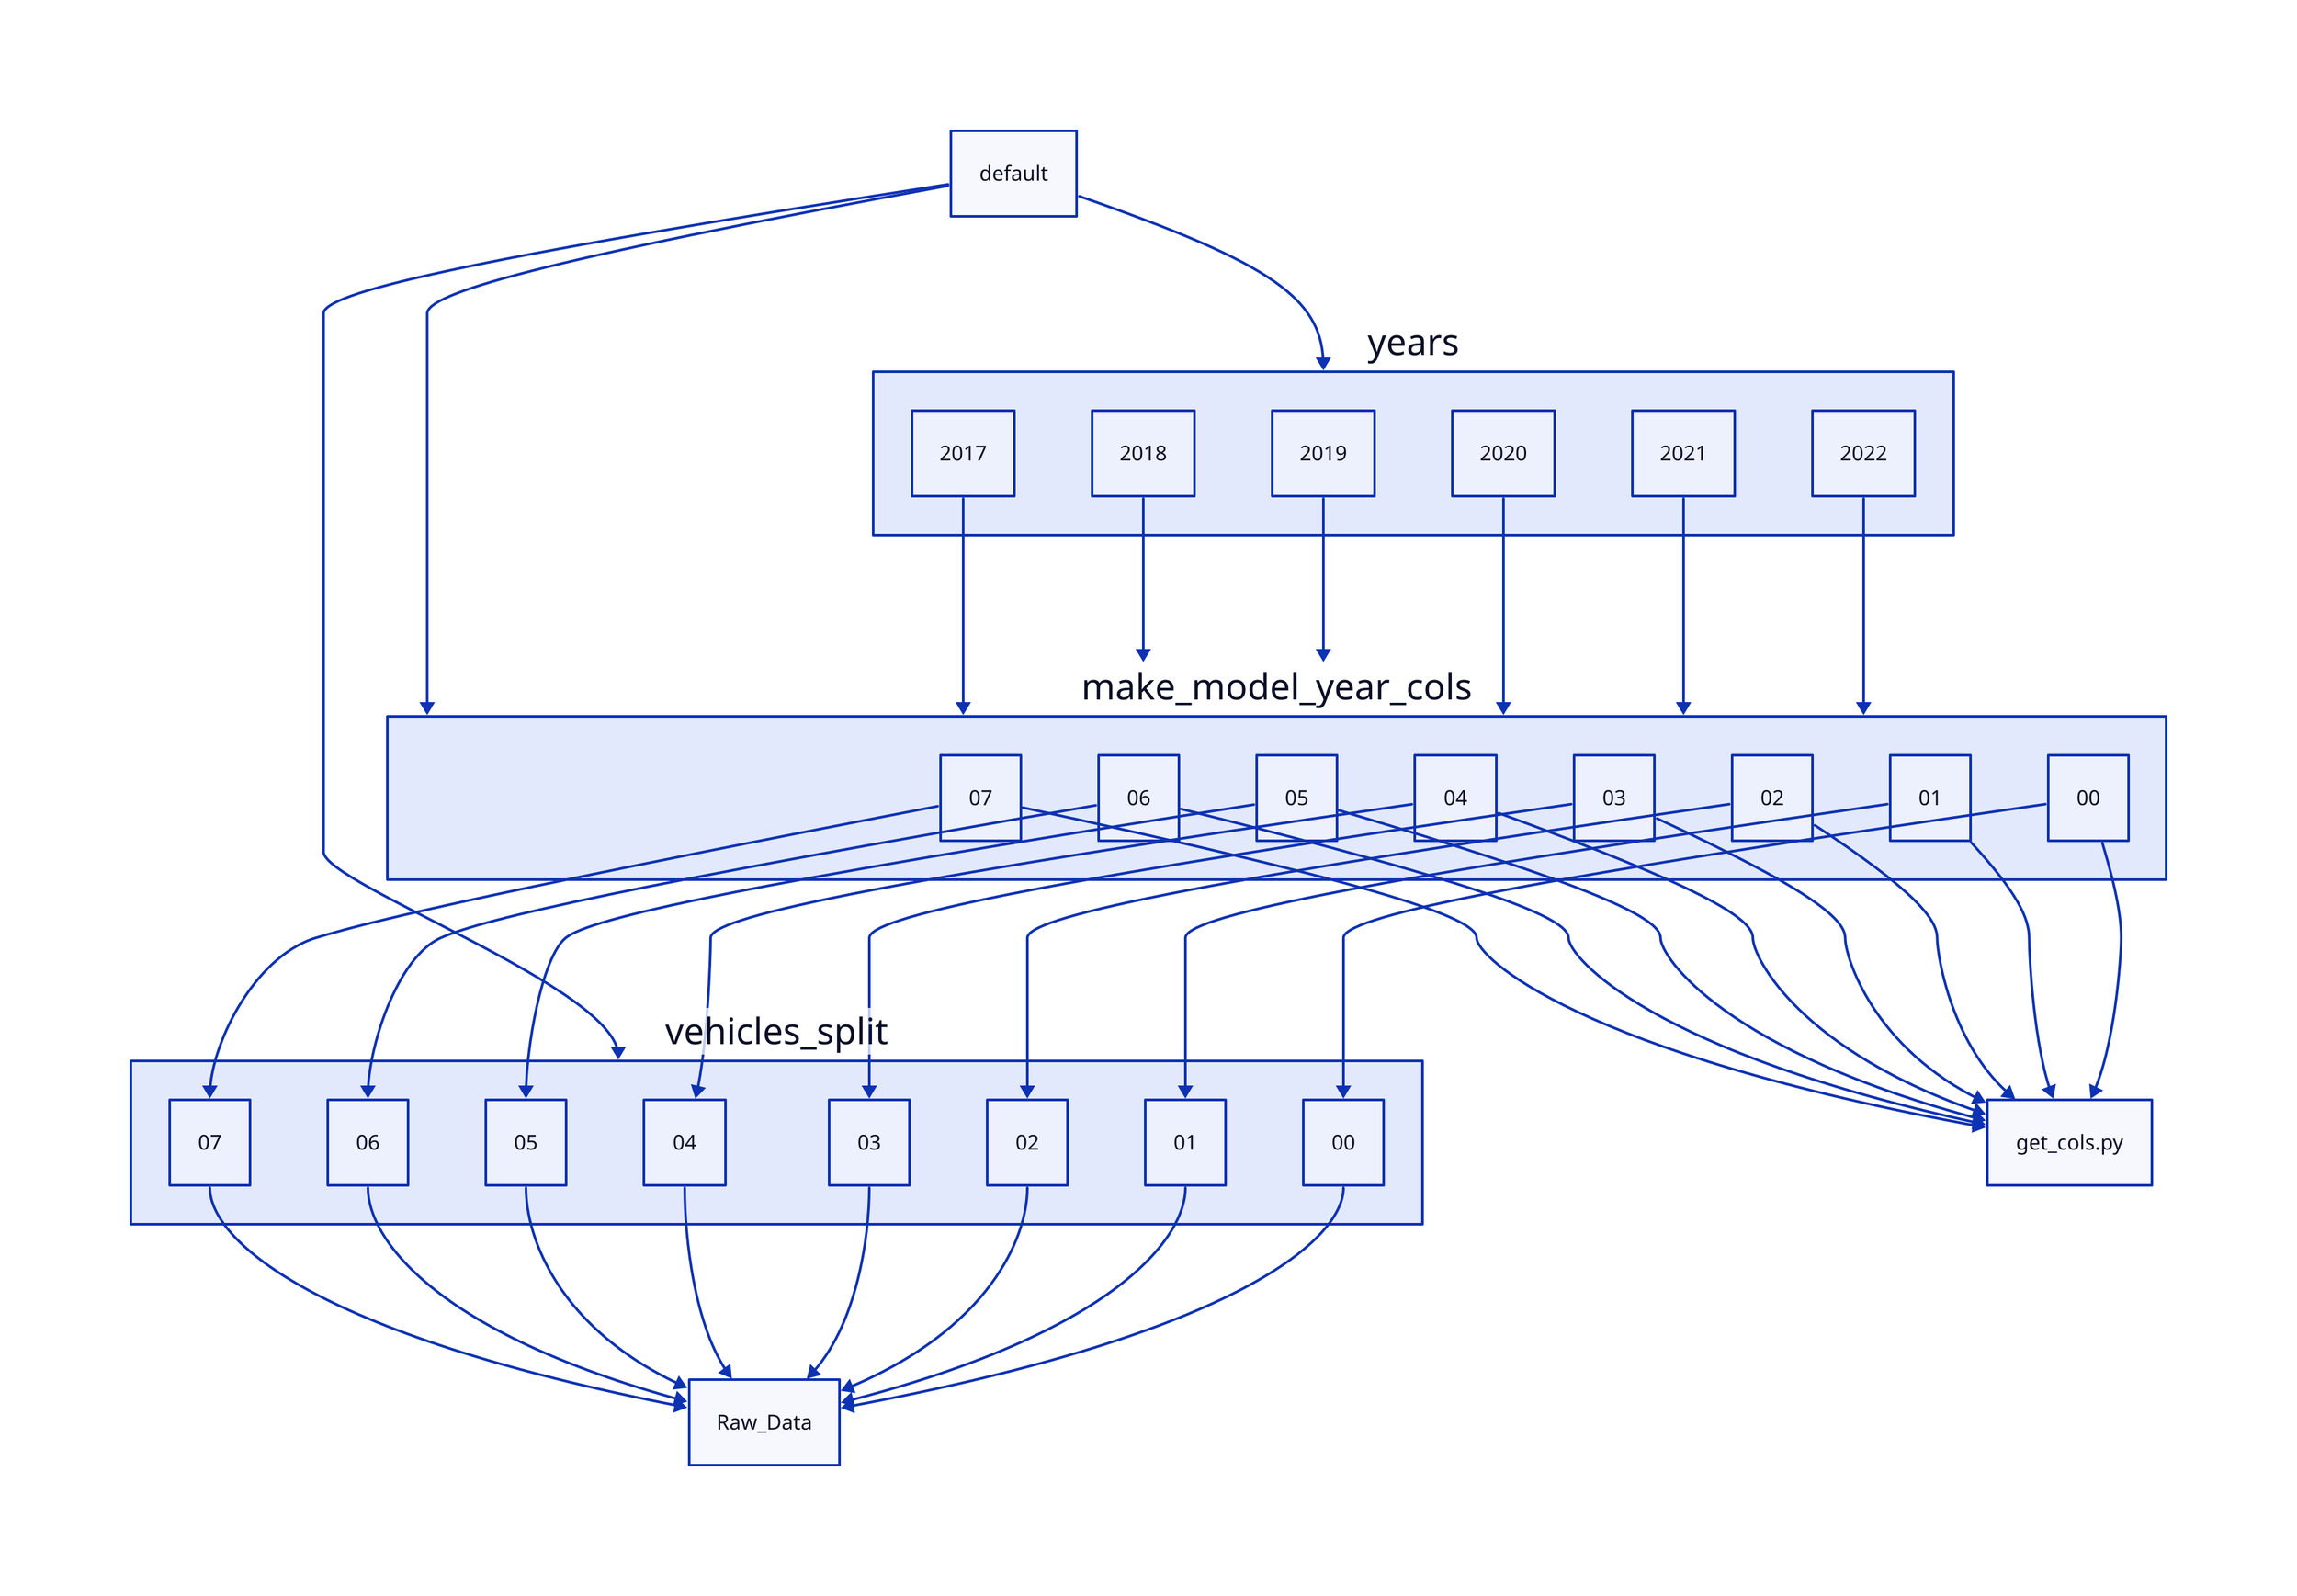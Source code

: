 vehicles_split.00 -> Raw_Data
vehicles_split.01 -> Raw_Data
vehicles_split.02 -> Raw_Data
vehicles_split.03 -> Raw_Data
vehicles_split.04 -> Raw_Data
vehicles_split.05 -> Raw_Data
vehicles_split.06 -> Raw_Data
vehicles_split.07 -> Raw_Data

make_model_year_cols.00 -> vehicles_split.00
make_model_year_cols.01 -> vehicles_split.01
make_model_year_cols.02 -> vehicles_split.02
make_model_year_cols.03 -> vehicles_split.03
make_model_year_cols.04 -> vehicles_split.04
make_model_year_cols.05 -> vehicles_split.05
make_model_year_cols.06 -> vehicles_split.06
make_model_year_cols.07 -> vehicles_split.07

years.2022 -> make_model_year_cols
years.2021 -> make_model_year_cols
years.2020 -> make_model_year_cols
years.2019 -> make_model_year_cols
years.2018 -> make_model_year_cols
years.2017 -> make_model_year_cols

make_model_year_cols.00 -> "get_cols.py"
make_model_year_cols.01 -> "get_cols.py"
make_model_year_cols.02 -> "get_cols.py"
make_model_year_cols.03 -> "get_cols.py"
make_model_year_cols.04 -> "get_cols.py"
make_model_year_cols.05 -> "get_cols.py"
make_model_year_cols.06 -> "get_cols.py"
make_model_year_cols.07 -> "get_cols.py"

default -> vehicles_split
default -> make_model_year_cols
default -> years

